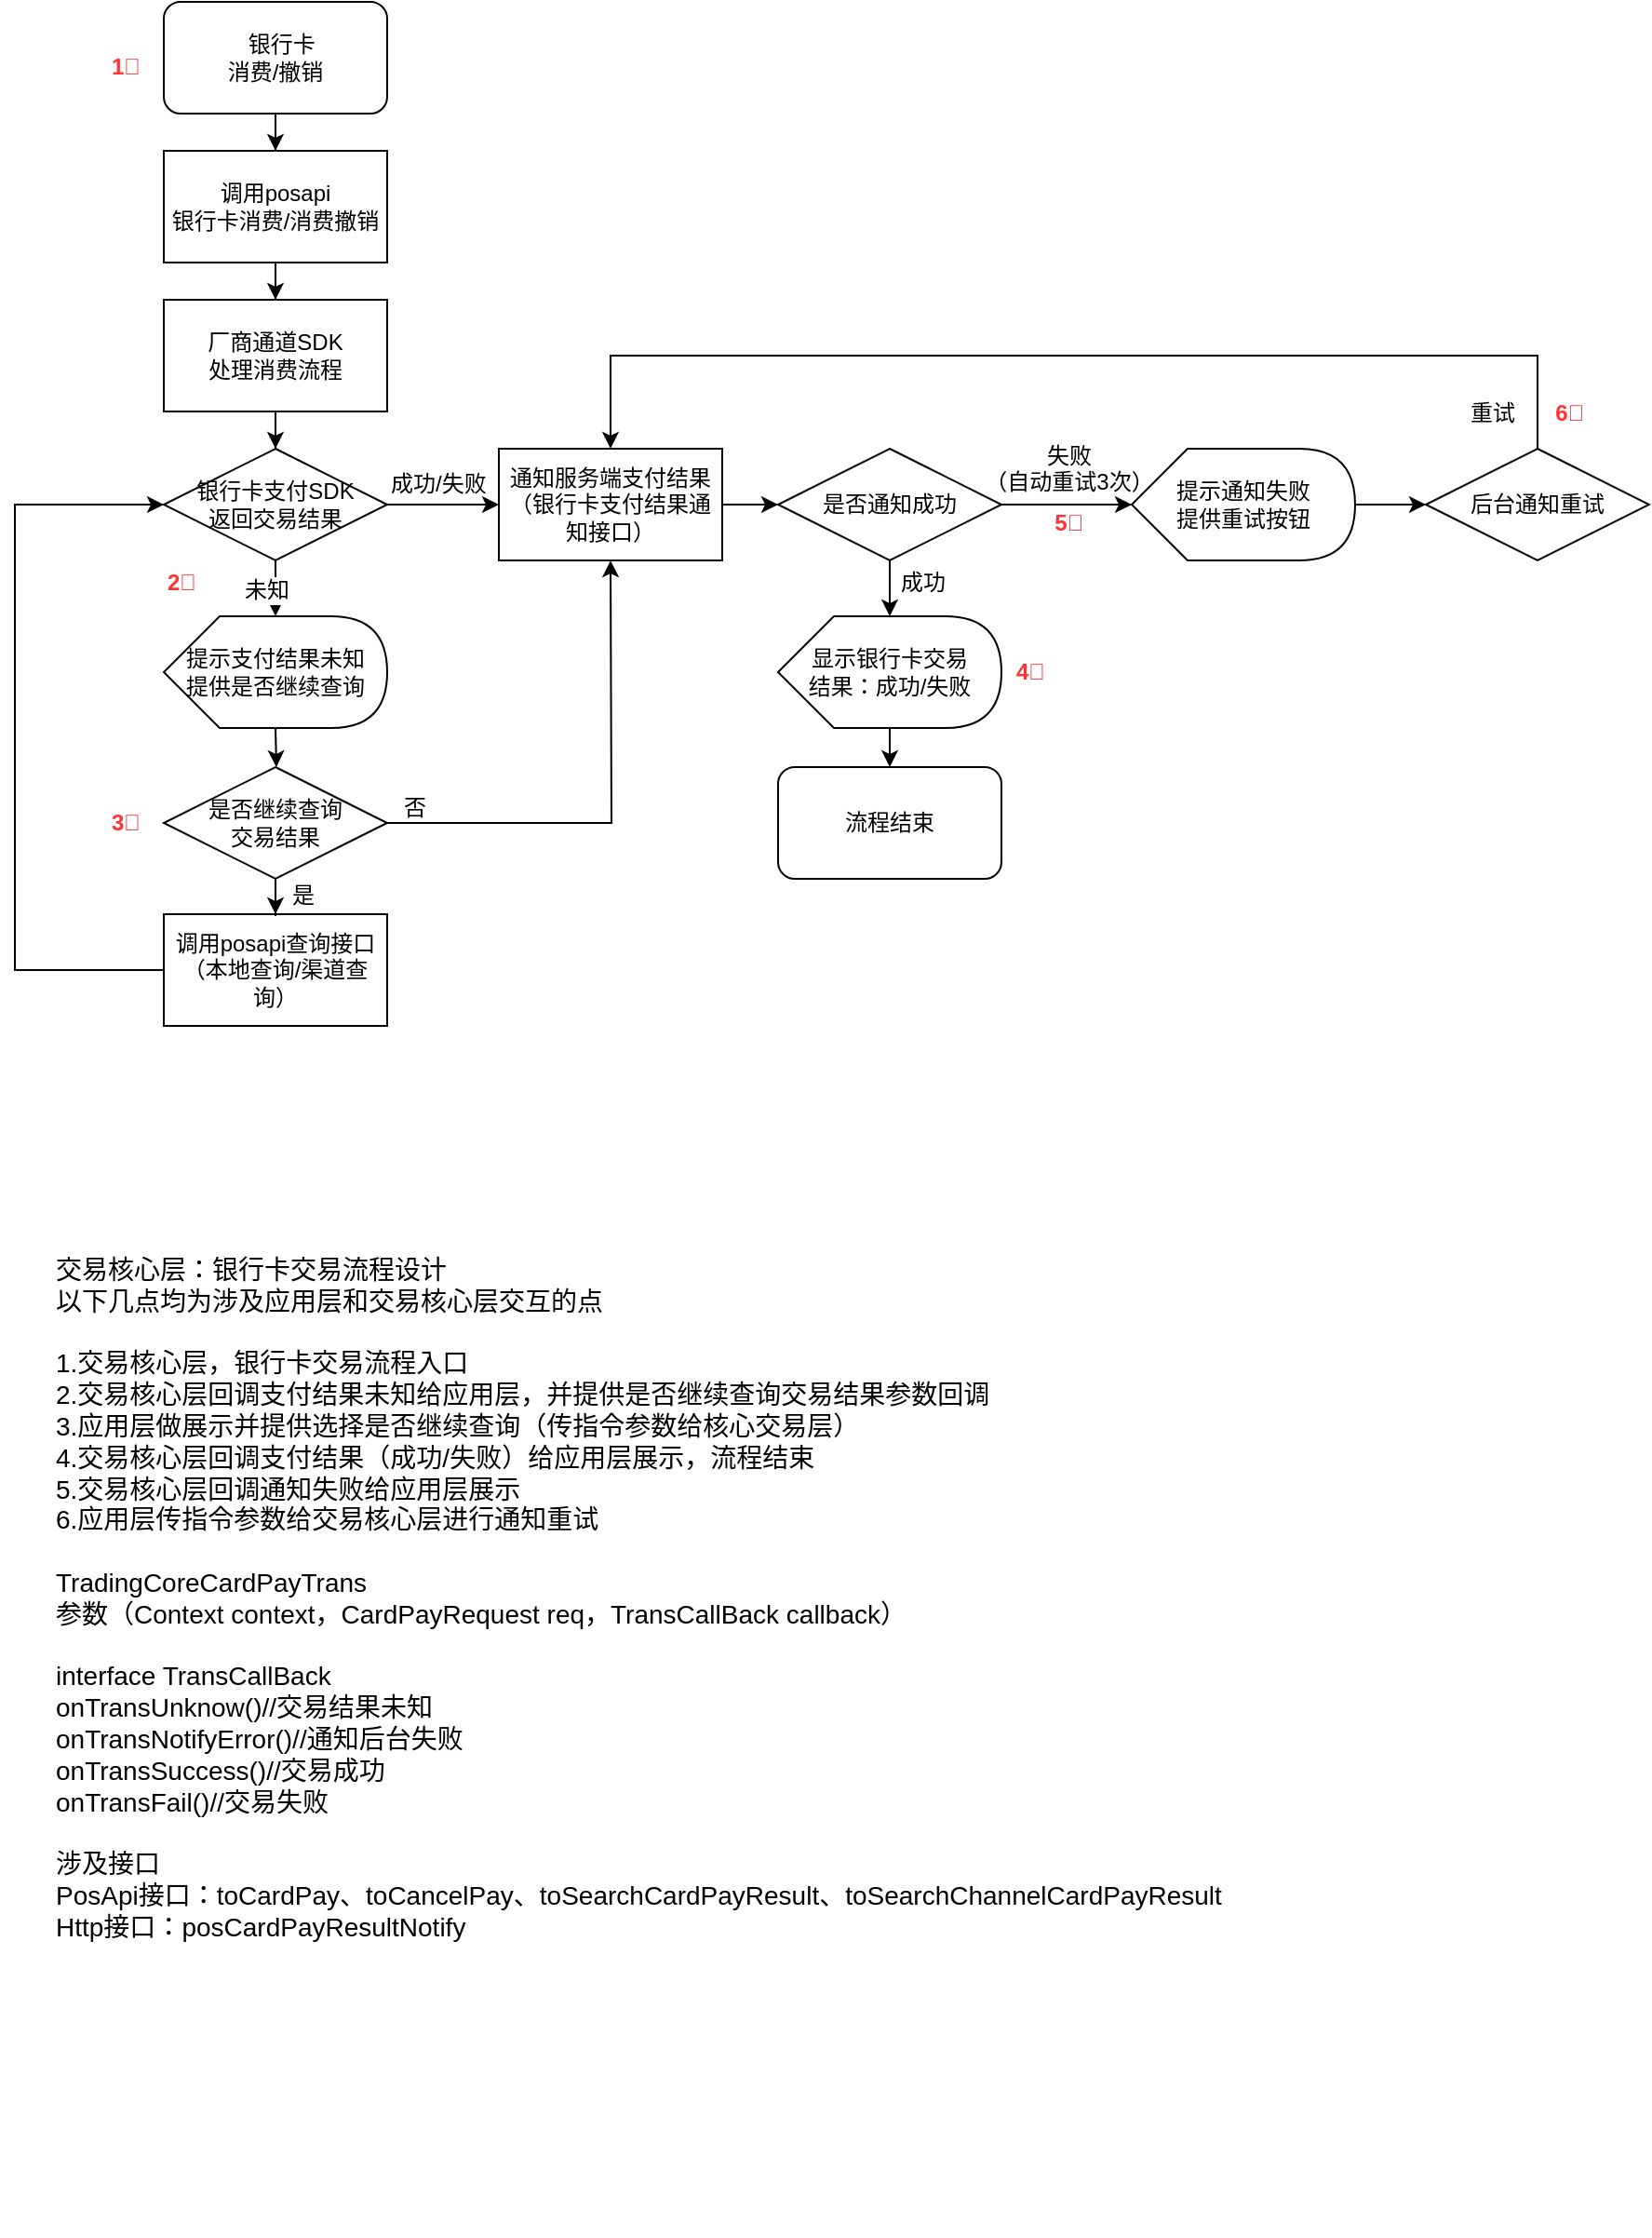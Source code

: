 <mxfile version="10.6.7" type="github"><diagram id="gk5xQnW-1J6No-NUtCR5" name="Page-1"><mxGraphModel dx="918" dy="616" grid="1" gridSize="10" guides="1" tooltips="1" connect="1" arrows="1" fold="1" page="1" pageScale="1" pageWidth="2000" pageHeight="2000" math="0" shadow="0"><root><mxCell id="0"/><mxCell id="1" parent="0"/><mxCell id="0fi4zeb0KrCC9K2vlMiQ-4" value="" style="edgeStyle=orthogonalEdgeStyle;rounded=0;orthogonalLoop=1;jettySize=auto;html=1;" edge="1" parent="1" source="0fi4zeb0KrCC9K2vlMiQ-2" target="0fi4zeb0KrCC9K2vlMiQ-3"><mxGeometry relative="1" as="geometry"/></mxCell><mxCell id="0fi4zeb0KrCC9K2vlMiQ-2" value="&amp;nbsp; 银行卡&lt;br&gt;消费/撤销&lt;br&gt;" style="rounded=1;whiteSpace=wrap;html=1;" vertex="1" parent="1"><mxGeometry x="200" y="40" width="120" height="60" as="geometry"/></mxCell><mxCell id="0fi4zeb0KrCC9K2vlMiQ-7" value="" style="edgeStyle=orthogonalEdgeStyle;rounded=0;orthogonalLoop=1;jettySize=auto;html=1;" edge="1" parent="1" source="0fi4zeb0KrCC9K2vlMiQ-3" target="0fi4zeb0KrCC9K2vlMiQ-6"><mxGeometry relative="1" as="geometry"/></mxCell><mxCell id="0fi4zeb0KrCC9K2vlMiQ-3" value="调用posapi&lt;br&gt;银行卡消费/消费撤销&lt;br&gt;" style="rounded=0;whiteSpace=wrap;html=1;" vertex="1" parent="1"><mxGeometry x="200" y="120" width="120" height="60" as="geometry"/></mxCell><mxCell id="0fi4zeb0KrCC9K2vlMiQ-10" value="" style="edgeStyle=orthogonalEdgeStyle;rounded=0;orthogonalLoop=1;jettySize=auto;html=1;" edge="1" parent="1" source="0fi4zeb0KrCC9K2vlMiQ-6" target="0fi4zeb0KrCC9K2vlMiQ-9"><mxGeometry relative="1" as="geometry"/></mxCell><mxCell id="0fi4zeb0KrCC9K2vlMiQ-6" value="厂商通道SDK&lt;br&gt;处理消费流程" style="rounded=0;whiteSpace=wrap;html=1;" vertex="1" parent="1"><mxGeometry x="200" y="200" width="120" height="60" as="geometry"/></mxCell><mxCell id="0fi4zeb0KrCC9K2vlMiQ-38" value="" style="edgeStyle=orthogonalEdgeStyle;rounded=0;orthogonalLoop=1;jettySize=auto;html=1;" edge="1" parent="1" source="0fi4zeb0KrCC9K2vlMiQ-9"><mxGeometry relative="1" as="geometry"><mxPoint x="260" y="370" as="targetPoint"/></mxGeometry></mxCell><mxCell id="0fi4zeb0KrCC9K2vlMiQ-39" value="未知" style="text;html=1;resizable=0;points=[];align=center;verticalAlign=middle;labelBackgroundColor=#ffffff;" vertex="1" connectable="0" parent="0fi4zeb0KrCC9K2vlMiQ-38"><mxGeometry x="0.07" y="5" relative="1" as="geometry"><mxPoint x="-10" y="-1" as="offset"/></mxGeometry></mxCell><mxCell id="0fi4zeb0KrCC9K2vlMiQ-58" value="" style="edgeStyle=orthogonalEdgeStyle;rounded=0;orthogonalLoop=1;jettySize=auto;html=1;" edge="1" parent="1" source="0fi4zeb0KrCC9K2vlMiQ-9"><mxGeometry relative="1" as="geometry"><mxPoint x="380" y="310" as="targetPoint"/></mxGeometry></mxCell><mxCell id="0fi4zeb0KrCC9K2vlMiQ-9" value="银行卡支付SDK&lt;br&gt;返回交易结果&lt;br&gt;" style="rhombus;whiteSpace=wrap;html=1;" vertex="1" parent="1"><mxGeometry x="200" y="280" width="120" height="60" as="geometry"/></mxCell><mxCell id="0fi4zeb0KrCC9K2vlMiQ-20" value="调用posapi查询接口&lt;br&gt;（本地查询/渠道查询）&lt;br&gt;" style="rounded=0;whiteSpace=wrap;html=1;" vertex="1" parent="1"><mxGeometry x="200" y="530" width="120" height="60" as="geometry"/></mxCell><mxCell id="0fi4zeb0KrCC9K2vlMiQ-35" value="" style="edgeStyle=orthogonalEdgeStyle;rounded=0;orthogonalLoop=1;jettySize=auto;html=1;" edge="1" parent="1" target="0fi4zeb0KrCC9K2vlMiQ-34"><mxGeometry relative="1" as="geometry"><mxPoint x="260" y="430" as="sourcePoint"/></mxGeometry></mxCell><mxCell id="0fi4zeb0KrCC9K2vlMiQ-40" style="edgeStyle=orthogonalEdgeStyle;rounded=0;orthogonalLoop=1;jettySize=auto;html=1;entryX=0;entryY=0;entryDx=60;entryDy=60;entryPerimeter=0;" edge="1" parent="1" source="0fi4zeb0KrCC9K2vlMiQ-34"><mxGeometry relative="1" as="geometry"><mxPoint x="440" y="340" as="targetPoint"/></mxGeometry></mxCell><mxCell id="0fi4zeb0KrCC9K2vlMiQ-43" style="edgeStyle=orthogonalEdgeStyle;rounded=0;orthogonalLoop=1;jettySize=auto;html=1;entryX=0;entryY=0.5;entryDx=0;entryDy=0;exitX=0;exitY=0.5;exitDx=0;exitDy=0;" edge="1" parent="1" source="0fi4zeb0KrCC9K2vlMiQ-20" target="0fi4zeb0KrCC9K2vlMiQ-9"><mxGeometry relative="1" as="geometry"><Array as="points"><mxPoint x="120" y="560"/><mxPoint x="120" y="310"/></Array></mxGeometry></mxCell><mxCell id="0fi4zeb0KrCC9K2vlMiQ-47" value="" style="edgeStyle=orthogonalEdgeStyle;rounded=0;orthogonalLoop=1;jettySize=auto;html=1;" edge="1" parent="1" source="0fi4zeb0KrCC9K2vlMiQ-34" target="0fi4zeb0KrCC9K2vlMiQ-20"><mxGeometry relative="1" as="geometry"/></mxCell><mxCell id="0fi4zeb0KrCC9K2vlMiQ-34" value="是否继续查询&lt;br&gt;交易结果&lt;br&gt;" style="rhombus;whiteSpace=wrap;html=1;" vertex="1" parent="1"><mxGeometry x="200" y="451" width="120" height="60" as="geometry"/></mxCell><mxCell id="0fi4zeb0KrCC9K2vlMiQ-42" value="否" style="text;html=1;resizable=0;points=[];autosize=1;align=left;verticalAlign=top;spacingTop=-4;" vertex="1" parent="1"><mxGeometry x="327" y="463" width="30" height="20" as="geometry"/></mxCell><mxCell id="0fi4zeb0KrCC9K2vlMiQ-48" value="是" style="text;html=1;resizable=0;points=[];autosize=1;align=left;verticalAlign=top;spacingTop=-4;" vertex="1" parent="1"><mxGeometry x="267" y="510" width="30" height="20" as="geometry"/></mxCell><mxCell id="0fi4zeb0KrCC9K2vlMiQ-54" value="&lt;span&gt;提示支付结果未知&lt;/span&gt;&lt;br&gt;&lt;span&gt;提供是否继续查询&lt;/span&gt;&lt;span&gt;&lt;br&gt;&lt;/span&gt;" style="shape=display;whiteSpace=wrap;html=1;" vertex="1" parent="1"><mxGeometry x="200" y="370" width="120" height="60" as="geometry"/></mxCell><mxCell id="0fi4zeb0KrCC9K2vlMiQ-59" value="成功/失败" style="text;html=1;resizable=0;points=[];autosize=1;align=left;verticalAlign=top;spacingTop=-4;" vertex="1" parent="1"><mxGeometry x="320" y="289" width="70" height="20" as="geometry"/></mxCell><mxCell id="0fi4zeb0KrCC9K2vlMiQ-64" value="" style="edgeStyle=orthogonalEdgeStyle;rounded=0;orthogonalLoop=1;jettySize=auto;html=1;entryX=0;entryY=0;entryDx=60;entryDy=0;entryPerimeter=0;" edge="1" parent="1" source="0fi4zeb0KrCC9K2vlMiQ-60" target="0fi4zeb0KrCC9K2vlMiQ-70"><mxGeometry relative="1" as="geometry"><mxPoint x="590" y="453" as="targetPoint"/></mxGeometry></mxCell><mxCell id="0fi4zeb0KrCC9K2vlMiQ-68" value="" style="edgeStyle=orthogonalEdgeStyle;rounded=0;orthogonalLoop=1;jettySize=auto;html=1;" edge="1" parent="1" source="0fi4zeb0KrCC9K2vlMiQ-60"><mxGeometry relative="1" as="geometry"><mxPoint x="720" y="310" as="targetPoint"/></mxGeometry></mxCell><mxCell id="0fi4zeb0KrCC9K2vlMiQ-60" value="是否通知成功" style="rhombus;whiteSpace=wrap;html=1;" vertex="1" parent="1"><mxGeometry x="530" y="280" width="120" height="60" as="geometry"/></mxCell><mxCell id="0fi4zeb0KrCC9K2vlMiQ-65" value="成功" style="text;html=1;resizable=0;points=[];autosize=1;align=left;verticalAlign=top;spacingTop=-4;" vertex="1" parent="1"><mxGeometry x="594" y="342" width="40" height="20" as="geometry"/></mxCell><mxCell id="0fi4zeb0KrCC9K2vlMiQ-71" value="" style="edgeStyle=orthogonalEdgeStyle;rounded=0;orthogonalLoop=1;jettySize=auto;html=1;" edge="1" parent="1" source="0fi4zeb0KrCC9K2vlMiQ-67" target="0fi4zeb0KrCC9K2vlMiQ-60"><mxGeometry relative="1" as="geometry"/></mxCell><mxCell id="0fi4zeb0KrCC9K2vlMiQ-67" value="通知服务端支付结果（银行卡支付结果通知接口）" style="rounded=0;whiteSpace=wrap;html=1;" vertex="1" parent="1"><mxGeometry x="380" y="280" width="120" height="60" as="geometry"/></mxCell><mxCell id="0fi4zeb0KrCC9K2vlMiQ-69" value="失败&lt;br&gt;（自动重试3次）" style="text;html=1;resizable=0;points=[];autosize=1;align=center;verticalAlign=top;spacingTop=-4;" vertex="1" parent="1"><mxGeometry x="631" y="274" width="110" height="30" as="geometry"/></mxCell><mxCell id="0fi4zeb0KrCC9K2vlMiQ-73" value="" style="edgeStyle=orthogonalEdgeStyle;rounded=0;orthogonalLoop=1;jettySize=auto;html=1;" edge="1" parent="1" source="0fi4zeb0KrCC9K2vlMiQ-70" target="0fi4zeb0KrCC9K2vlMiQ-72"><mxGeometry relative="1" as="geometry"/></mxCell><mxCell id="0fi4zeb0KrCC9K2vlMiQ-70" value="显示银行卡交易&lt;br&gt;结果：成功/失败&lt;span&gt;&lt;br&gt;&lt;/span&gt;" style="shape=display;whiteSpace=wrap;html=1;" vertex="1" parent="1"><mxGeometry x="530" y="370" width="120" height="60" as="geometry"/></mxCell><mxCell id="0fi4zeb0KrCC9K2vlMiQ-72" value="流程结束&lt;br&gt;" style="rounded=1;whiteSpace=wrap;html=1;" vertex="1" parent="1"><mxGeometry x="530" y="451" width="120" height="60" as="geometry"/></mxCell><mxCell id="0fi4zeb0KrCC9K2vlMiQ-78" value="&lt;b&gt;&lt;font color=&quot;#ff3333&quot;&gt;1⃣️&lt;br&gt;&lt;/font&gt;&lt;/b&gt;" style="text;html=1;resizable=0;points=[];autosize=1;align=left;verticalAlign=top;spacingTop=-4;" vertex="1" parent="1"><mxGeometry x="170" y="65" width="30" height="20" as="geometry"/></mxCell><mxCell id="0fi4zeb0KrCC9K2vlMiQ-79" value="&lt;b&gt;&lt;font color=&quot;#ff3333&quot;&gt;2⃣️&lt;/font&gt;&lt;/b&gt;" style="text;html=1;resizable=0;points=[];autosize=1;align=left;verticalAlign=top;spacingTop=-4;" vertex="1" parent="1"><mxGeometry x="200" y="342" width="30" height="20" as="geometry"/></mxCell><mxCell id="0fi4zeb0KrCC9K2vlMiQ-80" value="交易核心层：银行卡交易流程设计&amp;nbsp; &amp;nbsp; &amp;nbsp; &amp;nbsp; &amp;nbsp; &amp;nbsp; &amp;nbsp; &amp;nbsp; &amp;nbsp; &amp;nbsp; &amp;nbsp; &amp;nbsp; &amp;nbsp; &amp;nbsp; &amp;nbsp; &amp;nbsp; &amp;nbsp; &amp;nbsp; &amp;nbsp; &amp;nbsp; &amp;nbsp; &amp;nbsp; &amp;nbsp; &amp;nbsp; &amp;nbsp; &amp;nbsp; &amp;nbsp; &amp;nbsp; &amp;nbsp; &amp;nbsp; &amp;nbsp; &amp;nbsp; &amp;nbsp; &amp;nbsp; &amp;nbsp; &amp;nbsp; &amp;nbsp; &amp;nbsp; &amp;nbsp; &amp;nbsp; &amp;nbsp; &amp;nbsp; &amp;nbsp; &amp;nbsp; &amp;nbsp; &amp;nbsp;&amp;nbsp;&lt;br style=&quot;font-size: 14px&quot;&gt;以下几点均为涉及应用层和交易核心层交互的点&lt;br style=&quot;font-size: 14px&quot;&gt;&lt;br style=&quot;font-size: 14px&quot;&gt;1.交易核心层，银行卡交易流程入口&lt;br style=&quot;font-size: 14px&quot;&gt;2.交易核心层回调支付结果未知给应用层，并提供是否继续查询交易结果参数回调&lt;br style=&quot;font-size: 14px&quot;&gt;3.应用层做展示并提供选择是否继续查询（传指令参数给核心交易层）&lt;br style=&quot;font-size: 14px&quot;&gt;4.交易核心层回调支付结果（成功/失败）给应用层展示，流程结束&lt;br style=&quot;font-size: 14px&quot;&gt;5.交易核心层回调通知失败给应用层展示&lt;br style=&quot;font-size: 14px&quot;&gt;6.应用层传指令参数给交易核心层进行通知重试&lt;br&gt;&lt;br&gt;TradingCoreCardPayTrans&lt;br&gt;参数（Context context，CardPayRequest req，TransCallBack callback）&lt;br&gt;&lt;br&gt;interface TransCallBack&lt;br&gt;onTransUnknow()//交易结果未知&lt;br&gt;onTransNotifyError()//通知后台失败&lt;br&gt;onTransSuccess()//交易成功&lt;br&gt;onTransFail()//交易失败&lt;br&gt;&lt;br&gt;涉及接口&lt;br&gt;PosApi接口：&lt;span&gt;toCardPay、&lt;/span&gt;&lt;span&gt;toCancelPay、&lt;/span&gt;&lt;span&gt;toSearchCardPayResult、&lt;/span&gt;&lt;span&gt;toSearchChannelCardPayResult&lt;br&gt;&lt;/span&gt;Http接口：&lt;span&gt;posCardPayResultNotify&lt;br&gt;&lt;/span&gt;&lt;br&gt;&lt;br&gt;&lt;br&gt;&lt;br&gt;&lt;br&gt;&lt;br&gt;&lt;br&gt;&lt;br&gt;&lt;br&gt;" style="text;html=1;resizable=0;points=[];autosize=1;align=left;verticalAlign=top;spacingTop=-4;fontSize=14;" vertex="1" parent="1"><mxGeometry x="140" y="710" width="640" height="530" as="geometry"/></mxCell><mxCell id="0fi4zeb0KrCC9K2vlMiQ-82" value="&lt;b&gt;&lt;font color=&quot;#ff3333&quot;&gt;3⃣️&lt;/font&gt;&lt;/b&gt;" style="text;html=1;resizable=0;points=[];autosize=1;align=left;verticalAlign=top;spacingTop=-4;" vertex="1" parent="1"><mxGeometry x="170" y="471" width="30" height="20" as="geometry"/></mxCell><mxCell id="0fi4zeb0KrCC9K2vlMiQ-83" value="&lt;b&gt;&lt;font color=&quot;#ff3333&quot;&gt;4⃣️&lt;/font&gt;&lt;/b&gt;" style="text;html=1;resizable=0;points=[];autosize=1;align=left;verticalAlign=top;spacingTop=-4;" vertex="1" parent="1"><mxGeometry x="656" y="390" width="30" height="20" as="geometry"/></mxCell><mxCell id="0fi4zeb0KrCC9K2vlMiQ-87" value="" style="edgeStyle=orthogonalEdgeStyle;rounded=0;orthogonalLoop=1;jettySize=auto;html=1;" edge="1" parent="1" source="0fi4zeb0KrCC9K2vlMiQ-84" target="0fi4zeb0KrCC9K2vlMiQ-86"><mxGeometry relative="1" as="geometry"/></mxCell><mxCell id="0fi4zeb0KrCC9K2vlMiQ-84" value="&lt;span&gt;提示通知失败&lt;br&gt;&lt;/span&gt;&lt;span&gt;提供重试按钮&lt;br&gt;&lt;/span&gt;" style="shape=display;whiteSpace=wrap;html=1;" vertex="1" parent="1"><mxGeometry x="720" y="280" width="120" height="60" as="geometry"/></mxCell><mxCell id="0fi4zeb0KrCC9K2vlMiQ-85" value="&lt;font color=&quot;#ff3333&quot;&gt;&lt;b&gt;5⃣️&lt;/b&gt;&lt;/font&gt;" style="text;html=1;resizable=0;points=[];autosize=1;align=center;verticalAlign=top;spacingTop=-4;" vertex="1" parent="1"><mxGeometry x="671" y="310" width="30" height="20" as="geometry"/></mxCell><mxCell id="0fi4zeb0KrCC9K2vlMiQ-88" style="edgeStyle=orthogonalEdgeStyle;rounded=0;orthogonalLoop=1;jettySize=auto;html=1;entryX=0.5;entryY=0;entryDx=0;entryDy=0;" edge="1" parent="1" source="0fi4zeb0KrCC9K2vlMiQ-86" target="0fi4zeb0KrCC9K2vlMiQ-67"><mxGeometry relative="1" as="geometry"><Array as="points"><mxPoint x="938" y="230"/><mxPoint x="440" y="230"/></Array></mxGeometry></mxCell><mxCell id="0fi4zeb0KrCC9K2vlMiQ-86" value="后台通知重试" style="rhombus;whiteSpace=wrap;html=1;" vertex="1" parent="1"><mxGeometry x="878" y="280" width="120" height="60" as="geometry"/></mxCell><mxCell id="0fi4zeb0KrCC9K2vlMiQ-89" value="重试" style="text;html=1;resizable=0;points=[];autosize=1;align=left;verticalAlign=top;spacingTop=-4;" vertex="1" parent="1"><mxGeometry x="900" y="251" width="40" height="20" as="geometry"/></mxCell><mxCell id="0fi4zeb0KrCC9K2vlMiQ-92" value="&lt;font color=&quot;#ff3333&quot;&gt;&lt;b&gt;6⃣️&lt;/b&gt;&lt;/font&gt;" style="text;html=1;resizable=0;points=[];autosize=1;align=center;verticalAlign=top;spacingTop=-4;" vertex="1" parent="1"><mxGeometry x="940" y="251" width="30" height="20" as="geometry"/></mxCell></root></mxGraphModel></diagram></mxfile>
